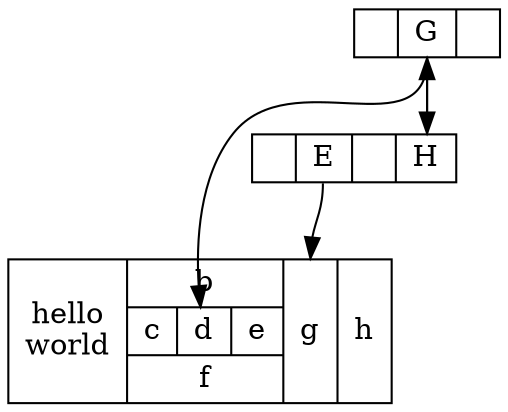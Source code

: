 digraph g{
  node [shape = record, height=0.1];
  node0 [label = "<f0> |<f1> G|<f2> "];
  node1 [label = "<f0> |<f1> E|<f2> | <f3> H"];
  struct3 [shape=record,label="hello\nworld |{ b |{c|<here> d|e}| f}|<there> g | h"];
  "node0":f1 -> "node1":f3;
  "node1":f3 -> "node0":f1;
  "node0":f1 -> "struct3":here;
  "node1":f1 -> "struct3":there;
}
